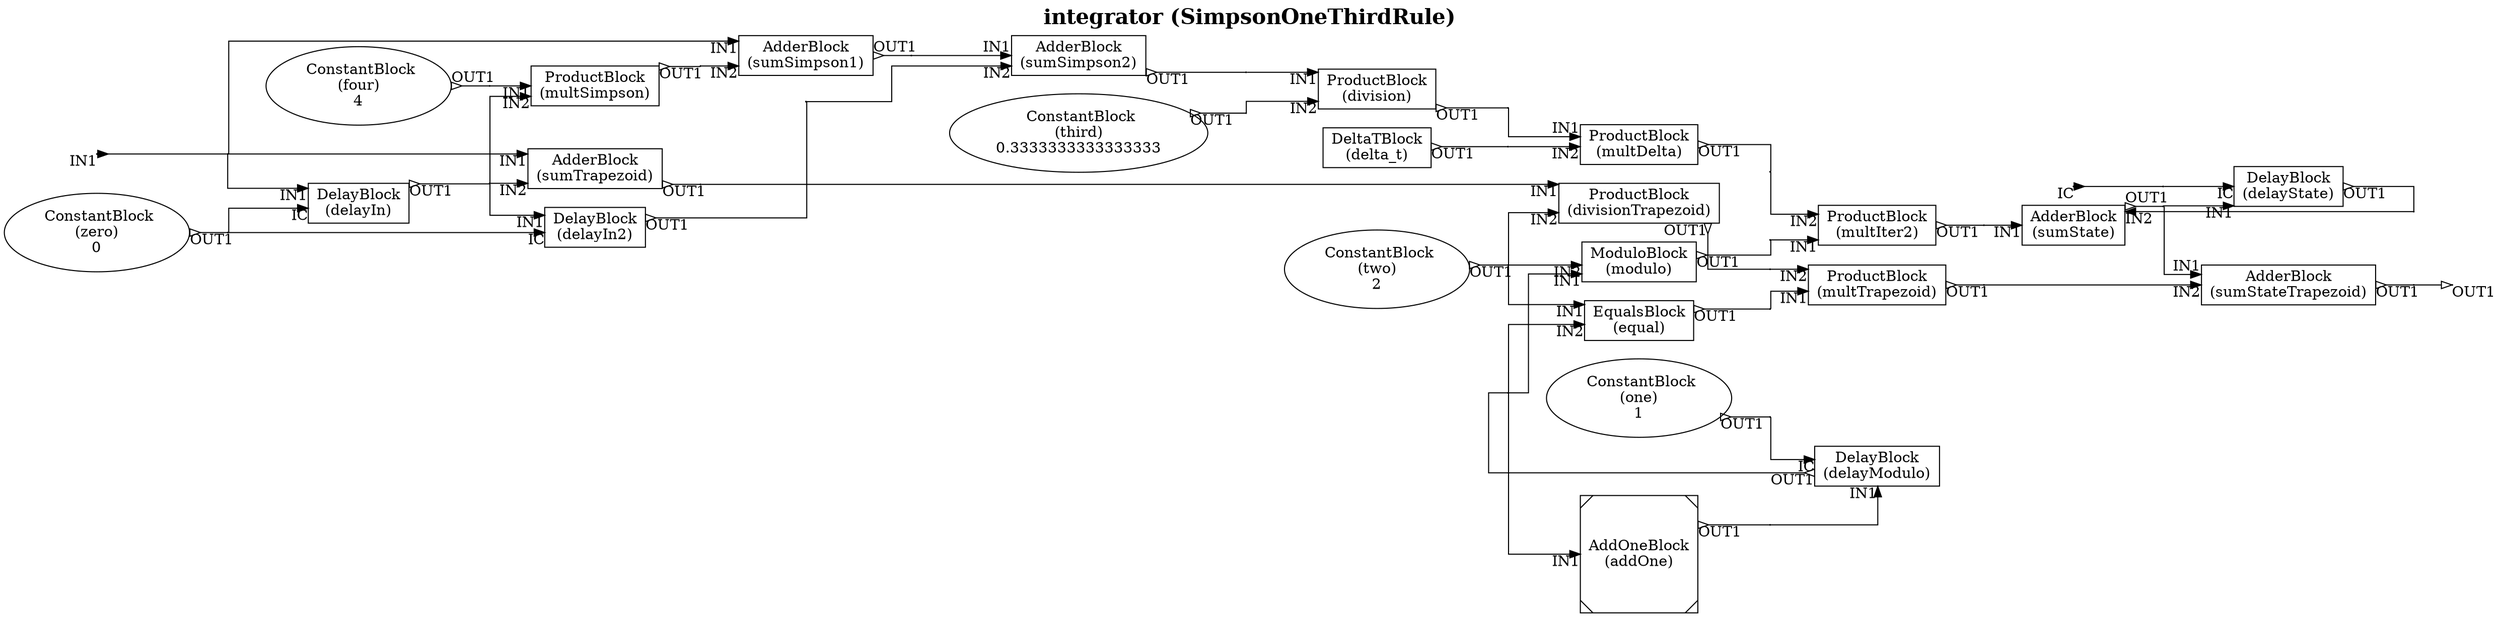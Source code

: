 // CBD model of the integrator block
// Created with CBD.converters.CBDDraw
digraph model {
 splines=ortho;
 label=<<B>integrator (SimpsonOneThirdRule)</B>>;
 labelloc="t";
 fontsize=20;
 rankdir="LR";
 node_5218695584_IN1 [shape=point, width=0.01, height=0.01];
 inter_5218695584_IN1 [shape=point, width=0.01, height=0.01];
 node_5218695584_IN1 -> inter_5218695584_IN1 [taillabel="IN1", arrowhead="none", arrowtail="inv", dir=both];
 node_5218695584_IC [shape=point, width=0.01, height=0.01];
 inter_5218695584_IC [shape=point, width=0.01, height=0.01];
 node_5218695584_IC -> inter_5218695584_IC [taillabel="IC", arrowhead="none", arrowtail="inv", dir=both];
 node_5218694720 [label=" ConstantBlock\n(zero)\n0", shape=ellipse];
 inter_5218694720_OUT1 [shape=point, width=0.01, height=0.01];
 node_5218694720 -> inter_5218694720_OUT1 [taillabel="OUT1", arrowtail="oinv", arrowhead="none", dir=both];
 node_11888348560 [label=" ConstantBlock\n(third)\n0.3333333333333333", shape=ellipse];
 inter_11888348560_OUT1 [shape=point, width=0.01, height=0.01];
 node_11888348560 -> inter_11888348560_OUT1 [taillabel="OUT1", arrowtail="oinv", arrowhead="none", dir=both];
 node_11888334736 [label=" ConstantBlock\n(one)\n1", shape=ellipse];
 inter_11888334736_OUT1 [shape=point, width=0.01, height=0.01];
 node_11888334736 -> inter_11888334736_OUT1 [taillabel="OUT1", arrowtail="oinv", arrowhead="none", dir=both];
 node_11888335456 [label=" ConstantBlock\n(two)\n2", shape=ellipse];
 inter_11888335456_OUT1 [shape=point, width=0.01, height=0.01];
 node_11888335456 -> inter_11888335456_OUT1 [taillabel="OUT1", arrowtail="oinv", arrowhead="none", dir=both];
 node_11888336176 [label=" ConstantBlock\n(four)\n4", shape=ellipse];
 inter_11888336176_OUT1 [shape=point, width=0.01, height=0.01];
 node_11888336176 -> inter_11888336176_OUT1 [taillabel="OUT1", arrowtail="oinv", arrowhead="none", dir=both];
 node_11888334160 [label="DelayBlock\n(delayIn)", shape=box];
 inter_5218695584_IN1 -> node_11888334160 [headlabel="IN1", arrowhead="normal", arrowtail="none", dir=both];
 inter_5218694720_OUT1 -> node_11888334160 [headlabel="IC", arrowhead="normal", arrowtail="none", dir=both];
 inter_11888334160_OUT1 [shape=point, width=0.01, height=0.01];
 node_11888334160 -> inter_11888334160_OUT1 [taillabel="OUT1", arrowtail="oinv", arrowhead="none", dir=both];
 node_11888336560 [label="DelayBlock\n(delayIn2)", shape=box];
 inter_11888334160_OUT1 -> node_11888336560 [headlabel="IN1", arrowhead="normal", arrowtail="none", dir=both];
 inter_5218694720_OUT1 -> node_11888336560 [headlabel="IC", arrowhead="normal", arrowtail="none", dir=both];
 inter_11888336560_OUT1 [shape=point, width=0.01, height=0.01];
 node_11888336560 -> inter_11888336560_OUT1 [taillabel="OUT1", arrowtail="oinv", arrowhead="none", dir=both];
 node_11888333008 [label="DelayBlock\n(delayState)", shape=box];
 inter_11493745616_OUT1 -> node_11888333008 [headlabel="IN1", arrowhead="normal", arrowtail="none", dir=both];
 inter_5218695584_IC -> node_11888333008 [headlabel="IC", arrowhead="normal", arrowtail="none", dir=both];
 inter_11888333008_OUT1 [shape=point, width=0.01, height=0.01];
 node_11888333008 -> inter_11888333008_OUT1 [taillabel="OUT1", arrowtail="oinv", arrowhead="none", dir=both];
 node_11888355264 [label="DelayBlock\n(delayModulo)", shape=box];
 inter_11493743776_OUT1 -> node_11888355264 [headlabel="IN1", arrowhead="normal", arrowtail="none", dir=both];
 inter_11888334736_OUT1 -> node_11888355264 [headlabel="IC", arrowhead="normal", arrowtail="none", dir=both];
 inter_11888355264_OUT1 [shape=point, width=0.01, height=0.01];
 node_11888355264 -> inter_11888355264_OUT1 [taillabel="OUT1", arrowtail="oinv", arrowhead="none", dir=both];
 node_11493737376 [label="DeltaTBlock\n(delta_t)", shape=box];
 inter_11493737376_OUT1 [shape=point, width=0.01, height=0.01];
 node_11493737376 -> inter_11493737376_OUT1 [taillabel="OUT1", arrowtail="oinv", arrowhead="none", dir=both];
 node_11493739200 [label="ProductBlock\n(multDelta)", shape=box];
 inter_11888360512_OUT1 -> node_11493739200 [headlabel="IN1", arrowhead="normal", arrowtail="none", dir=both];
 inter_11493737376_OUT1 -> node_11493739200 [headlabel="IN2", arrowhead="normal", arrowtail="none", dir=both];
 inter_11493739200_OUT1 [shape=point, width=0.01, height=0.01];
 node_11493739200 -> inter_11493739200_OUT1 [taillabel="OUT1", arrowtail="oinv", arrowhead="none", dir=both];
 node_11493740496 [label="ProductBlock\n(multSimpson)", shape=box];
 inter_11888336176_OUT1 -> node_11493740496 [headlabel="IN1", arrowhead="normal", arrowtail="none", dir=both];
 inter_11888334160_OUT1 -> node_11493740496 [headlabel="IN2", arrowhead="normal", arrowtail="none", dir=both];
 inter_11493740496_OUT1 [shape=point, width=0.01, height=0.01];
 node_11493740496 -> inter_11493740496_OUT1 [taillabel="OUT1", arrowtail="oinv", arrowhead="none", dir=both];
 node_11888338880 [label="ProductBlock\n(multIter2)", shape=box];
 inter_11493743632_OUT1 -> node_11888338880 [headlabel="IN1", arrowhead="normal", arrowtail="none", dir=both];
 inter_11493739200_OUT1 -> node_11888338880 [headlabel="IN2", arrowhead="normal", arrowtail="none", dir=both];
 inter_11888338880_OUT1 [shape=point, width=0.01, height=0.01];
 node_11888338880 -> inter_11888338880_OUT1 [taillabel="OUT1", arrowtail="oinv", arrowhead="none", dir=both];
 node_11888338688 [label="ProductBlock\n(multTrapezoid)", shape=box];
 inter_11493743824_OUT1 -> node_11888338688 [headlabel="IN1", arrowhead="normal", arrowtail="none", dir=both];
 inter_11493748304_OUT1 -> node_11888338688 [headlabel="IN2", arrowhead="normal", arrowtail="none", dir=both];
 inter_11888338688_OUT1 [shape=point, width=0.01, height=0.01];
 node_11888338688 -> inter_11888338688_OUT1 [taillabel="OUT1", arrowtail="oinv", arrowhead="none", dir=both];
 node_11888360512 [label="ProductBlock\n(division)", shape=box];
 inter_11493747008_OUT1 -> node_11888360512 [headlabel="IN1", arrowhead="normal", arrowtail="none", dir=both];
 inter_11888348560_OUT1 -> node_11888360512 [headlabel="IN2", arrowhead="normal", arrowtail="none", dir=both];
 inter_11888360512_OUT1 [shape=point, width=0.01, height=0.01];
 node_11888360512 -> inter_11888360512_OUT1 [taillabel="OUT1", arrowtail="oinv", arrowhead="none", dir=both];
 node_11493748304 [label="ProductBlock\n(divisionTrapezoid)", shape=box];
 inter_11493748496_OUT1 -> node_11493748304 [headlabel="IN1", arrowhead="normal", arrowtail="none", dir=both];
 inter_11888335456_OUT1 -> node_11493748304 [headlabel="IN2", arrowhead="normal", arrowtail="none", dir=both];
 inter_11493748304_OUT1 [shape=point, width=0.01, height=0.01];
 node_11493748304 -> inter_11493748304_OUT1 [taillabel="OUT1", arrowtail="oinv", arrowhead="none", dir=both];
 node_11493745616 [label="AdderBlock\n(sumState)", shape=box];
 inter_11888338880_OUT1 -> node_11493745616 [headlabel="IN1", arrowhead="normal", arrowtail="none", dir=both];
 inter_11888333008_OUT1 -> node_11493745616 [headlabel="IN2", arrowhead="normal", arrowtail="none", dir=both];
 inter_11493745616_OUT1 [shape=point, width=0.01, height=0.01];
 node_11493745616 -> inter_11493745616_OUT1 [taillabel="OUT1", arrowtail="oinv", arrowhead="none", dir=both];
 node_11493746960 [label="AdderBlock\n(sumSimpson1)", shape=box];
 inter_5218695584_IN1 -> node_11493746960 [headlabel="IN1", arrowhead="normal", arrowtail="none", dir=both];
 inter_11493740496_OUT1 -> node_11493746960 [headlabel="IN2", arrowhead="normal", arrowtail="none", dir=both];
 inter_11493746960_OUT1 [shape=point, width=0.01, height=0.01];
 node_11493746960 -> inter_11493746960_OUT1 [taillabel="OUT1", arrowtail="oinv", arrowhead="none", dir=both];
 node_11493747008 [label="AdderBlock\n(sumSimpson2)", shape=box];
 inter_11493746960_OUT1 -> node_11493747008 [headlabel="IN1", arrowhead="normal", arrowtail="none", dir=both];
 inter_11888336560_OUT1 -> node_11493747008 [headlabel="IN2", arrowhead="normal", arrowtail="none", dir=both];
 inter_11493747008_OUT1 [shape=point, width=0.01, height=0.01];
 node_11493747008 -> inter_11493747008_OUT1 [taillabel="OUT1", arrowtail="oinv", arrowhead="none", dir=both];
 node_11493748496 [label="AdderBlock\n(sumTrapezoid)", shape=box];
 inter_5218695584_IN1 -> node_11493748496 [headlabel="IN1", arrowhead="normal", arrowtail="none", dir=both];
 inter_11888334160_OUT1 -> node_11493748496 [headlabel="IN2", arrowhead="normal", arrowtail="none", dir=both];
 inter_11493748496_OUT1 [shape=point, width=0.01, height=0.01];
 node_11493748496 -> inter_11493748496_OUT1 [taillabel="OUT1", arrowtail="oinv", arrowhead="none", dir=both];
 node_11493748208 [label="AdderBlock\n(sumStateTrapezoid)", shape=box];
 inter_11493745616_OUT1 -> node_11493748208 [headlabel="IN1", arrowhead="normal", arrowtail="none", dir=both];
 inter_11888338688_OUT1 -> node_11493748208 [headlabel="IN2", arrowhead="normal", arrowtail="none", dir=both];
 inter_11493748208_OUT1 [shape=point, width=0.01, height=0.01];
 node_11493748208 -> inter_11493748208_OUT1 [taillabel="OUT1", arrowtail="oinv", arrowhead="none", dir=both];
 node_11493743776 [label="AddOneBlock\n(addOne)", shape=Msquare];
 inter_11888355264_OUT1 -> node_11493743776 [headlabel="IN1", arrowhead="normal", arrowtail="none", dir=both];
 inter_11493743776_OUT1 [shape=point, width=0.01, height=0.01];
 node_11493743776 -> inter_11493743776_OUT1 [taillabel="OUT1", arrowtail="oinv", arrowhead="none", dir=both];
 node_11493743632 [label="ModuloBlock\n(modulo)", shape=box];
 inter_11888355264_OUT1 -> node_11493743632 [headlabel="IN1", arrowhead="normal", arrowtail="none", dir=both];
 inter_11888335456_OUT1 -> node_11493743632 [headlabel="IN2", arrowhead="normal", arrowtail="none", dir=both];
 inter_11493743632_OUT1 [shape=point, width=0.01, height=0.01];
 node_11493743632 -> inter_11493743632_OUT1 [taillabel="OUT1", arrowtail="oinv", arrowhead="none", dir=both];
 node_11493743824 [label="EqualsBlock\n(equal)", shape=box];
 inter_11888335456_OUT1 -> node_11493743824 [headlabel="IN1", arrowhead="normal", arrowtail="none", dir=both];
 inter_11888355264_OUT1 -> node_11493743824 [headlabel="IN2", arrowhead="normal", arrowtail="none", dir=both];
 inter_11493743824_OUT1 [shape=point, width=0.01, height=0.01];
 node_11493743824 -> inter_11493743824_OUT1 [taillabel="OUT1", arrowtail="oinv", arrowhead="none", dir=both];
 node_5218695584_OUT1 [shape=point, width=0.01, height=0.01];
 inter_11493748208_OUT1 -> node_5218695584_OUT1 [headlabel="OUT1", arrowhead="onormal", arrowtail="none", dir=both];

}
